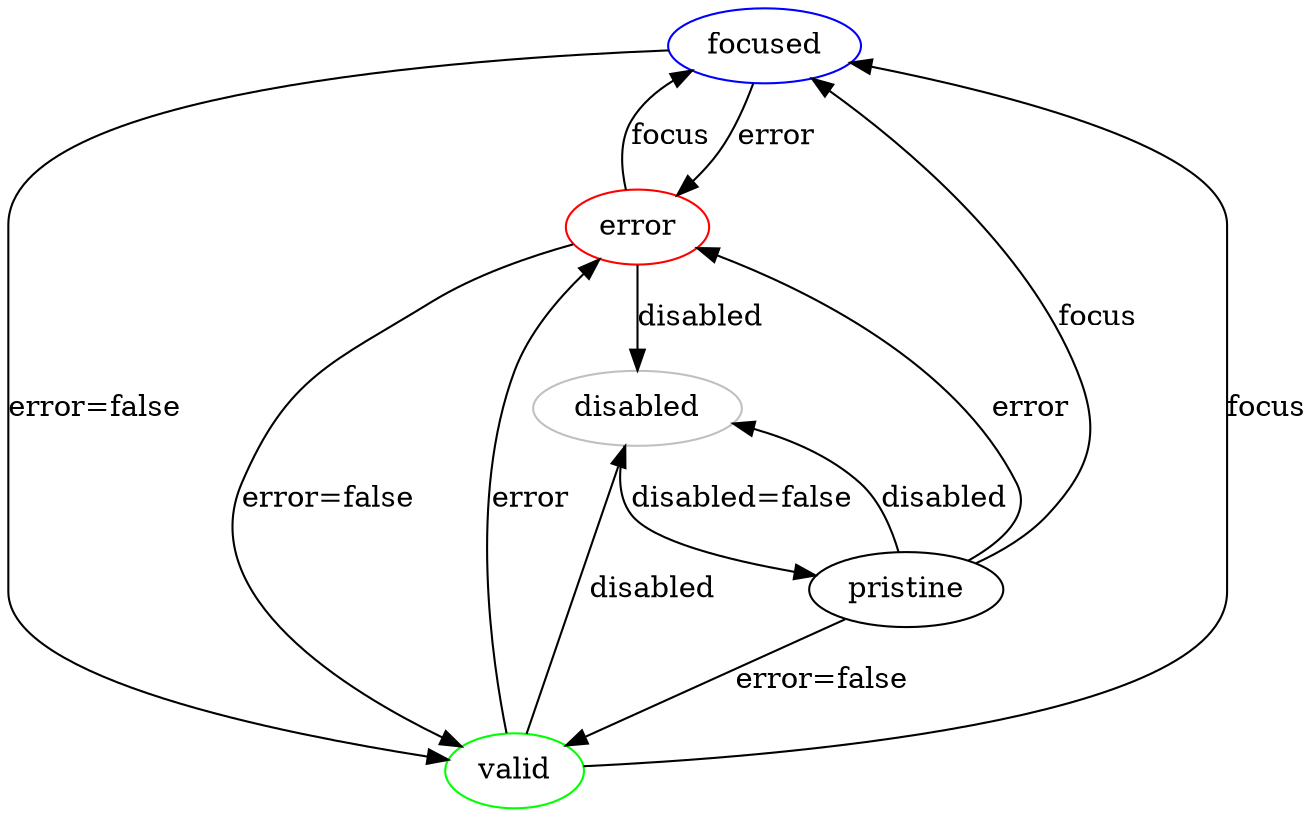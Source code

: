 digraph G {
    "focused" [color=blue]
    "error" [color=red]
    "valid" [color=green]
    "pristine"
    "disabled" [color=grey]
    "pristine" -> "focused" [label="focus"]
    "pristine" -> "valid" [label="error=false"];
    "pristine" -> "error" [label="error"];
    "pristine" -> "disabled" [label="disabled"];
    "focused" -> "error" [label="error"];
    "focused" -> "valid" [label="error=false"];
    "error" -> "focused" [label="focus"]
    "error" -> "valid" [label="error=false"]
    "error" -> "disabled" [label="disabled"];
    "valid" -> "disabled" [label="disabled"];
    "valid" -> "error" [label="error"]
    "valid" -> "focused" [label="focus"]
    "disabled" -> "pristine" [label="disabled=false"]
}
